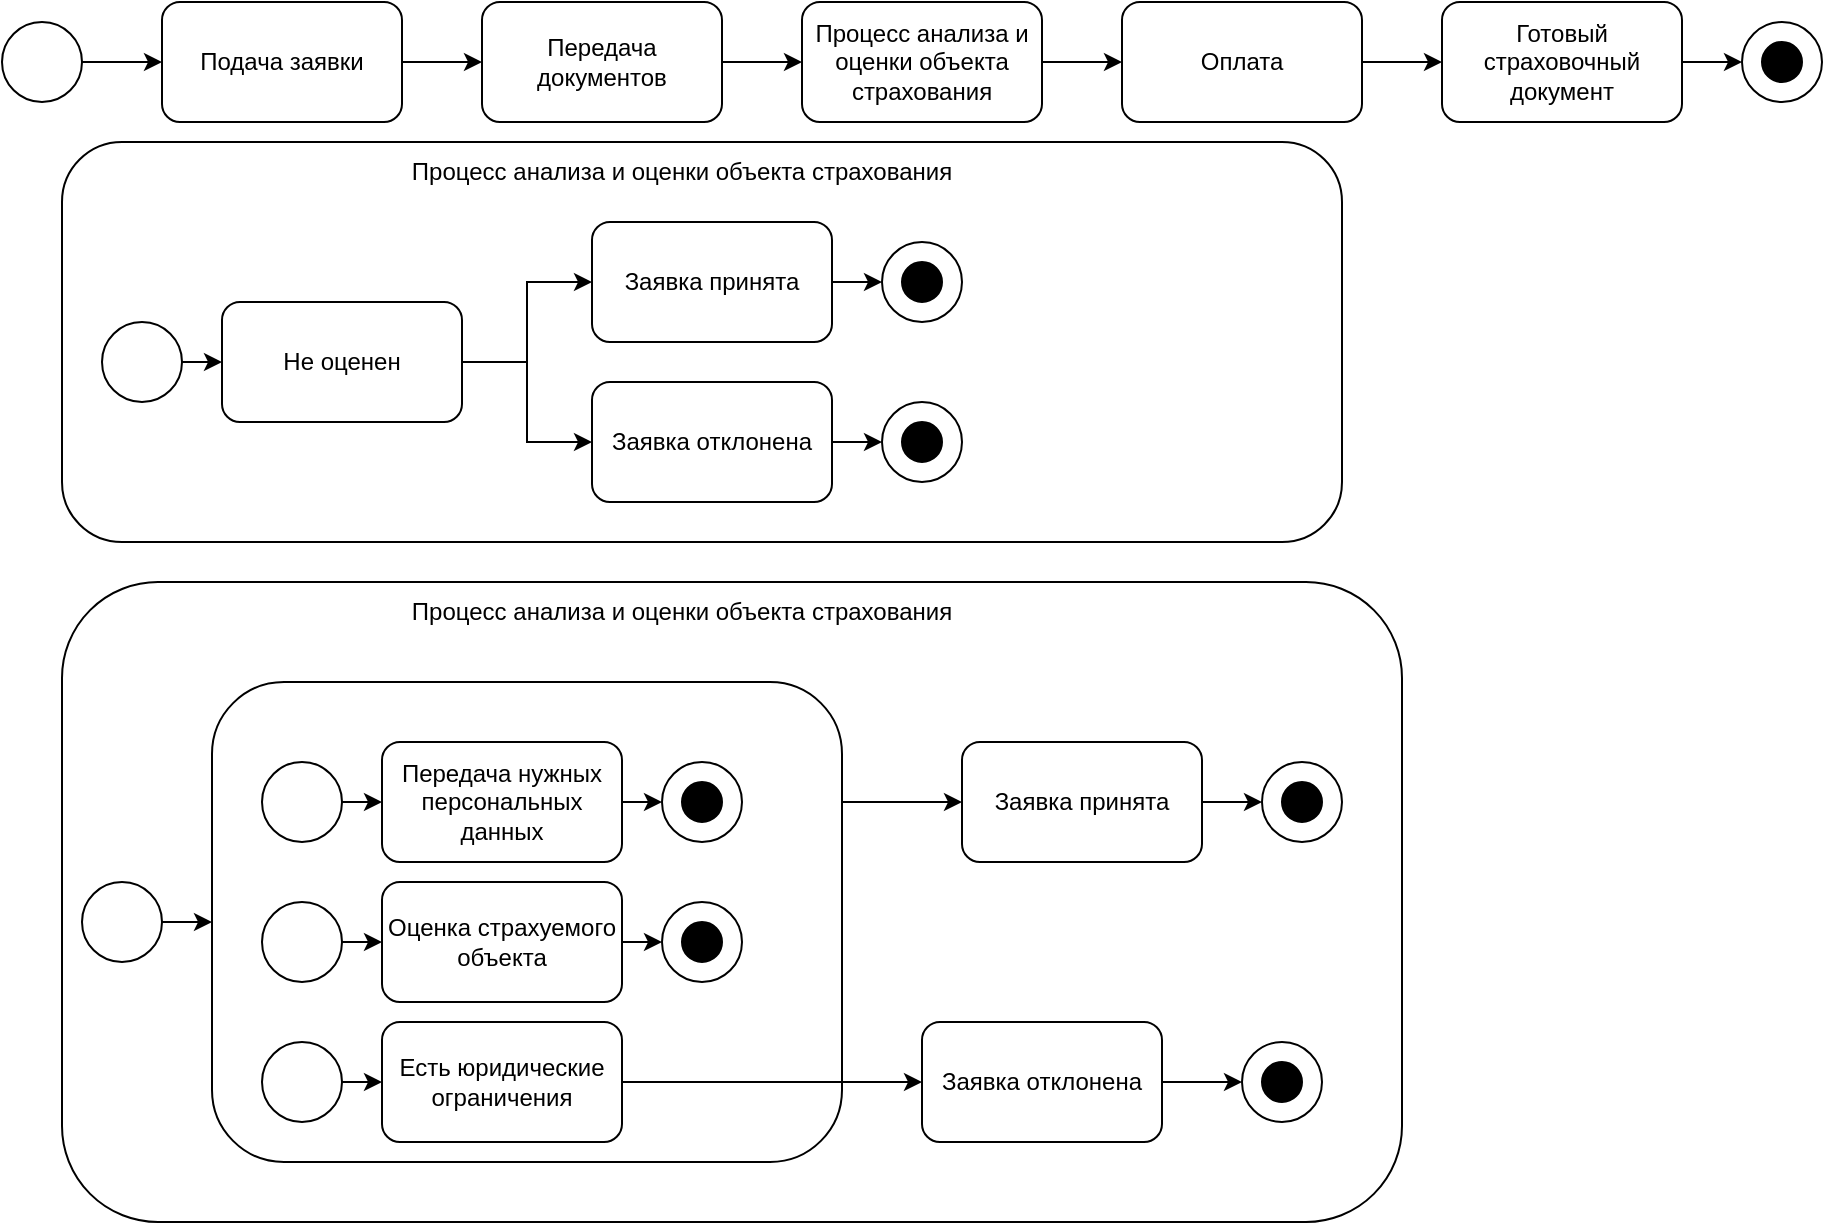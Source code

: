 <mxfile version="16.5.2" type="github">
  <diagram id="sfGlHqyln8PCD_7GB3rE" name="Page-1">
    <mxGraphModel dx="928" dy="885" grid="1" gridSize="10" guides="1" tooltips="1" connect="1" arrows="1" fold="1" page="1" pageScale="1" pageWidth="1600" pageHeight="1200" math="0" shadow="0">
      <root>
        <mxCell id="0" />
        <mxCell id="1" parent="0" />
        <mxCell id="FGJA37stXW7gpaV1ArHA-7" style="edgeStyle=orthogonalEdgeStyle;rounded=0;orthogonalLoop=1;jettySize=auto;html=1;exitX=1;exitY=0.5;exitDx=0;exitDy=0;" edge="1" parent="1" source="FGJA37stXW7gpaV1ArHA-1" target="FGJA37stXW7gpaV1ArHA-2">
          <mxGeometry relative="1" as="geometry" />
        </mxCell>
        <mxCell id="FGJA37stXW7gpaV1ArHA-1" value="" style="ellipse;whiteSpace=wrap;html=1;aspect=fixed;" vertex="1" parent="1">
          <mxGeometry x="10" y="100" width="40" height="40" as="geometry" />
        </mxCell>
        <mxCell id="FGJA37stXW7gpaV1ArHA-8" style="edgeStyle=orthogonalEdgeStyle;rounded=0;orthogonalLoop=1;jettySize=auto;html=1;exitX=1;exitY=0.5;exitDx=0;exitDy=0;entryX=0;entryY=0.5;entryDx=0;entryDy=0;" edge="1" parent="1" source="FGJA37stXW7gpaV1ArHA-2" target="FGJA37stXW7gpaV1ArHA-3">
          <mxGeometry relative="1" as="geometry" />
        </mxCell>
        <mxCell id="FGJA37stXW7gpaV1ArHA-2" value="Подача заявки" style="rounded=1;whiteSpace=wrap;html=1;" vertex="1" parent="1">
          <mxGeometry x="90" y="90" width="120" height="60" as="geometry" />
        </mxCell>
        <mxCell id="FGJA37stXW7gpaV1ArHA-9" style="edgeStyle=orthogonalEdgeStyle;rounded=0;orthogonalLoop=1;jettySize=auto;html=1;exitX=1;exitY=0.5;exitDx=0;exitDy=0;entryX=0;entryY=0.5;entryDx=0;entryDy=0;" edge="1" parent="1" source="FGJA37stXW7gpaV1ArHA-3" target="FGJA37stXW7gpaV1ArHA-4">
          <mxGeometry relative="1" as="geometry" />
        </mxCell>
        <mxCell id="FGJA37stXW7gpaV1ArHA-3" value="Передача документов" style="rounded=1;whiteSpace=wrap;html=1;" vertex="1" parent="1">
          <mxGeometry x="250" y="90" width="120" height="60" as="geometry" />
        </mxCell>
        <mxCell id="FGJA37stXW7gpaV1ArHA-10" style="edgeStyle=orthogonalEdgeStyle;rounded=0;orthogonalLoop=1;jettySize=auto;html=1;exitX=1;exitY=0.5;exitDx=0;exitDy=0;entryX=0;entryY=0.5;entryDx=0;entryDy=0;" edge="1" parent="1" source="FGJA37stXW7gpaV1ArHA-4" target="FGJA37stXW7gpaV1ArHA-5">
          <mxGeometry relative="1" as="geometry" />
        </mxCell>
        <mxCell id="FGJA37stXW7gpaV1ArHA-4" value="Процесс анализа и оценки объекта страхования" style="rounded=1;whiteSpace=wrap;html=1;" vertex="1" parent="1">
          <mxGeometry x="410" y="90" width="120" height="60" as="geometry" />
        </mxCell>
        <mxCell id="FGJA37stXW7gpaV1ArHA-11" style="edgeStyle=orthogonalEdgeStyle;rounded=0;orthogonalLoop=1;jettySize=auto;html=1;exitX=1;exitY=0.5;exitDx=0;exitDy=0;entryX=0;entryY=0.5;entryDx=0;entryDy=0;" edge="1" parent="1" source="FGJA37stXW7gpaV1ArHA-5" target="FGJA37stXW7gpaV1ArHA-6">
          <mxGeometry relative="1" as="geometry" />
        </mxCell>
        <mxCell id="FGJA37stXW7gpaV1ArHA-5" value="Оплата" style="rounded=1;whiteSpace=wrap;html=1;" vertex="1" parent="1">
          <mxGeometry x="570" y="90" width="120" height="60" as="geometry" />
        </mxCell>
        <mxCell id="FGJA37stXW7gpaV1ArHA-13" style="edgeStyle=orthogonalEdgeStyle;rounded=0;orthogonalLoop=1;jettySize=auto;html=1;exitX=1;exitY=0.5;exitDx=0;exitDy=0;" edge="1" parent="1" source="FGJA37stXW7gpaV1ArHA-6" target="FGJA37stXW7gpaV1ArHA-12">
          <mxGeometry relative="1" as="geometry" />
        </mxCell>
        <mxCell id="FGJA37stXW7gpaV1ArHA-6" value="Готовый страховочный документ" style="rounded=1;whiteSpace=wrap;html=1;" vertex="1" parent="1">
          <mxGeometry x="730" y="90" width="120" height="60" as="geometry" />
        </mxCell>
        <mxCell id="FGJA37stXW7gpaV1ArHA-12" value="" style="ellipse;whiteSpace=wrap;html=1;" vertex="1" parent="1">
          <mxGeometry x="880" y="100" width="40" height="40" as="geometry" />
        </mxCell>
        <mxCell id="FGJA37stXW7gpaV1ArHA-14" value="" style="rounded=1;whiteSpace=wrap;html=1;" vertex="1" parent="1">
          <mxGeometry x="40" y="160" width="640" height="200" as="geometry" />
        </mxCell>
        <mxCell id="FGJA37stXW7gpaV1ArHA-15" value="Процесс анализа и оценки объекта страхования" style="text;html=1;strokeColor=none;fillColor=none;align=center;verticalAlign=middle;whiteSpace=wrap;rounded=0;" vertex="1" parent="1">
          <mxGeometry x="170" y="160" width="360" height="30" as="geometry" />
        </mxCell>
        <mxCell id="FGJA37stXW7gpaV1ArHA-30" style="edgeStyle=orthogonalEdgeStyle;rounded=0;orthogonalLoop=1;jettySize=auto;html=1;exitX=1;exitY=0.5;exitDx=0;exitDy=0;entryX=0;entryY=0.5;entryDx=0;entryDy=0;" edge="1" parent="1" source="FGJA37stXW7gpaV1ArHA-17" target="FGJA37stXW7gpaV1ArHA-18">
          <mxGeometry relative="1" as="geometry" />
        </mxCell>
        <mxCell id="FGJA37stXW7gpaV1ArHA-17" value="" style="ellipse;whiteSpace=wrap;html=1;aspect=fixed;" vertex="1" parent="1">
          <mxGeometry x="60" y="250" width="40" height="40" as="geometry" />
        </mxCell>
        <mxCell id="FGJA37stXW7gpaV1ArHA-21" style="edgeStyle=orthogonalEdgeStyle;rounded=0;orthogonalLoop=1;jettySize=auto;html=1;exitX=1;exitY=0.5;exitDx=0;exitDy=0;entryX=0;entryY=0.5;entryDx=0;entryDy=0;" edge="1" parent="1" source="FGJA37stXW7gpaV1ArHA-18" target="FGJA37stXW7gpaV1ArHA-19">
          <mxGeometry relative="1" as="geometry" />
        </mxCell>
        <mxCell id="FGJA37stXW7gpaV1ArHA-22" style="edgeStyle=orthogonalEdgeStyle;rounded=0;orthogonalLoop=1;jettySize=auto;html=1;exitX=1;exitY=0.5;exitDx=0;exitDy=0;entryX=0;entryY=0.5;entryDx=0;entryDy=0;" edge="1" parent="1" source="FGJA37stXW7gpaV1ArHA-18" target="FGJA37stXW7gpaV1ArHA-20">
          <mxGeometry relative="1" as="geometry" />
        </mxCell>
        <mxCell id="FGJA37stXW7gpaV1ArHA-18" value="Не оценен" style="rounded=1;whiteSpace=wrap;html=1;" vertex="1" parent="1">
          <mxGeometry x="120" y="240" width="120" height="60" as="geometry" />
        </mxCell>
        <mxCell id="FGJA37stXW7gpaV1ArHA-24" style="edgeStyle=orthogonalEdgeStyle;rounded=0;orthogonalLoop=1;jettySize=auto;html=1;exitX=1;exitY=0.5;exitDx=0;exitDy=0;entryX=0;entryY=0.5;entryDx=0;entryDy=0;" edge="1" parent="1" source="FGJA37stXW7gpaV1ArHA-19" target="FGJA37stXW7gpaV1ArHA-23">
          <mxGeometry relative="1" as="geometry" />
        </mxCell>
        <mxCell id="FGJA37stXW7gpaV1ArHA-19" value="Заявка принята" style="rounded=1;whiteSpace=wrap;html=1;" vertex="1" parent="1">
          <mxGeometry x="305" y="200" width="120" height="60" as="geometry" />
        </mxCell>
        <mxCell id="FGJA37stXW7gpaV1ArHA-26" style="edgeStyle=orthogonalEdgeStyle;rounded=0;orthogonalLoop=1;jettySize=auto;html=1;exitX=1;exitY=0.5;exitDx=0;exitDy=0;entryX=0;entryY=0.5;entryDx=0;entryDy=0;" edge="1" parent="1" source="FGJA37stXW7gpaV1ArHA-20" target="FGJA37stXW7gpaV1ArHA-25">
          <mxGeometry relative="1" as="geometry" />
        </mxCell>
        <mxCell id="FGJA37stXW7gpaV1ArHA-20" value="Заявка отклонена" style="rounded=1;whiteSpace=wrap;html=1;" vertex="1" parent="1">
          <mxGeometry x="305" y="280" width="120" height="60" as="geometry" />
        </mxCell>
        <mxCell id="FGJA37stXW7gpaV1ArHA-23" value="" style="ellipse;whiteSpace=wrap;html=1;" vertex="1" parent="1">
          <mxGeometry x="450" y="210" width="40" height="40" as="geometry" />
        </mxCell>
        <mxCell id="FGJA37stXW7gpaV1ArHA-25" value="" style="ellipse;whiteSpace=wrap;html=1;" vertex="1" parent="1">
          <mxGeometry x="450" y="290" width="40" height="40" as="geometry" />
        </mxCell>
        <mxCell id="FGJA37stXW7gpaV1ArHA-27" value="" style="rounded=1;whiteSpace=wrap;html=1;" vertex="1" parent="1">
          <mxGeometry x="40" y="380" width="670" height="320" as="geometry" />
        </mxCell>
        <mxCell id="FGJA37stXW7gpaV1ArHA-28" value="Процесс анализа и оценки объекта страхования" style="text;html=1;strokeColor=none;fillColor=none;align=center;verticalAlign=middle;whiteSpace=wrap;rounded=0;" vertex="1" parent="1">
          <mxGeometry x="170" y="380" width="360" height="30" as="geometry" />
        </mxCell>
        <mxCell id="FGJA37stXW7gpaV1ArHA-72" style="edgeStyle=orthogonalEdgeStyle;rounded=0;orthogonalLoop=1;jettySize=auto;html=1;exitX=1;exitY=0.5;exitDx=0;exitDy=0;entryX=0;entryY=0.5;entryDx=0;entryDy=0;" edge="1" parent="1" source="FGJA37stXW7gpaV1ArHA-29" target="FGJA37stXW7gpaV1ArHA-31">
          <mxGeometry relative="1" as="geometry" />
        </mxCell>
        <mxCell id="FGJA37stXW7gpaV1ArHA-29" value="" style="ellipse;whiteSpace=wrap;html=1;aspect=fixed;" vertex="1" parent="1">
          <mxGeometry x="50" y="530" width="40" height="40" as="geometry" />
        </mxCell>
        <mxCell id="FGJA37stXW7gpaV1ArHA-69" style="edgeStyle=orthogonalEdgeStyle;rounded=0;orthogonalLoop=1;jettySize=auto;html=1;exitX=1;exitY=0.25;exitDx=0;exitDy=0;entryX=0;entryY=0.5;entryDx=0;entryDy=0;" edge="1" parent="1" source="FGJA37stXW7gpaV1ArHA-31" target="FGJA37stXW7gpaV1ArHA-65">
          <mxGeometry relative="1" as="geometry" />
        </mxCell>
        <mxCell id="FGJA37stXW7gpaV1ArHA-31" value="" style="rounded=1;whiteSpace=wrap;html=1;" vertex="1" parent="1">
          <mxGeometry x="115" y="430" width="315" height="240" as="geometry" />
        </mxCell>
        <mxCell id="FGJA37stXW7gpaV1ArHA-48" style="edgeStyle=orthogonalEdgeStyle;rounded=0;orthogonalLoop=1;jettySize=auto;html=1;exitX=1;exitY=0.5;exitDx=0;exitDy=0;entryX=0;entryY=0.5;entryDx=0;entryDy=0;" edge="1" parent="1" source="FGJA37stXW7gpaV1ArHA-32" target="FGJA37stXW7gpaV1ArHA-33">
          <mxGeometry relative="1" as="geometry" />
        </mxCell>
        <mxCell id="FGJA37stXW7gpaV1ArHA-32" value="" style="ellipse;whiteSpace=wrap;html=1;aspect=fixed;" vertex="1" parent="1">
          <mxGeometry x="140" y="470" width="40" height="40" as="geometry" />
        </mxCell>
        <mxCell id="FGJA37stXW7gpaV1ArHA-49" style="edgeStyle=orthogonalEdgeStyle;rounded=0;orthogonalLoop=1;jettySize=auto;html=1;exitX=1;exitY=0.5;exitDx=0;exitDy=0;entryX=0;entryY=0.5;entryDx=0;entryDy=0;" edge="1" parent="1" source="FGJA37stXW7gpaV1ArHA-33" target="FGJA37stXW7gpaV1ArHA-34">
          <mxGeometry relative="1" as="geometry" />
        </mxCell>
        <mxCell id="FGJA37stXW7gpaV1ArHA-33" value="Передача нужных персональных данных" style="rounded=1;whiteSpace=wrap;html=1;" vertex="1" parent="1">
          <mxGeometry x="200" y="460" width="120" height="60" as="geometry" />
        </mxCell>
        <mxCell id="FGJA37stXW7gpaV1ArHA-34" value="" style="ellipse;whiteSpace=wrap;html=1;aspect=fixed;" vertex="1" parent="1">
          <mxGeometry x="340" y="470" width="40" height="40" as="geometry" />
        </mxCell>
        <mxCell id="FGJA37stXW7gpaV1ArHA-50" style="edgeStyle=orthogonalEdgeStyle;rounded=0;orthogonalLoop=1;jettySize=auto;html=1;exitX=1;exitY=0.5;exitDx=0;exitDy=0;entryX=0;entryY=0.5;entryDx=0;entryDy=0;" edge="1" parent="1" source="FGJA37stXW7gpaV1ArHA-36" target="FGJA37stXW7gpaV1ArHA-37">
          <mxGeometry relative="1" as="geometry" />
        </mxCell>
        <mxCell id="FGJA37stXW7gpaV1ArHA-36" value="" style="ellipse;whiteSpace=wrap;html=1;aspect=fixed;" vertex="1" parent="1">
          <mxGeometry x="140" y="540" width="40" height="40" as="geometry" />
        </mxCell>
        <mxCell id="FGJA37stXW7gpaV1ArHA-51" style="edgeStyle=orthogonalEdgeStyle;rounded=0;orthogonalLoop=1;jettySize=auto;html=1;exitX=1;exitY=0.5;exitDx=0;exitDy=0;entryX=0;entryY=0.5;entryDx=0;entryDy=0;" edge="1" parent="1" source="FGJA37stXW7gpaV1ArHA-37" target="FGJA37stXW7gpaV1ArHA-38">
          <mxGeometry relative="1" as="geometry" />
        </mxCell>
        <mxCell id="FGJA37stXW7gpaV1ArHA-37" value="Оценка страхуемого объекта" style="rounded=1;whiteSpace=wrap;html=1;" vertex="1" parent="1">
          <mxGeometry x="200" y="530" width="120" height="60" as="geometry" />
        </mxCell>
        <mxCell id="FGJA37stXW7gpaV1ArHA-38" value="" style="ellipse;whiteSpace=wrap;html=1;aspect=fixed;" vertex="1" parent="1">
          <mxGeometry x="340" y="540" width="40" height="40" as="geometry" />
        </mxCell>
        <mxCell id="FGJA37stXW7gpaV1ArHA-53" style="edgeStyle=orthogonalEdgeStyle;rounded=0;orthogonalLoop=1;jettySize=auto;html=1;exitX=1;exitY=0.5;exitDx=0;exitDy=0;entryX=0;entryY=0.5;entryDx=0;entryDy=0;" edge="1" parent="1" source="FGJA37stXW7gpaV1ArHA-39" target="FGJA37stXW7gpaV1ArHA-40">
          <mxGeometry relative="1" as="geometry" />
        </mxCell>
        <mxCell id="FGJA37stXW7gpaV1ArHA-39" value="" style="ellipse;whiteSpace=wrap;html=1;aspect=fixed;" vertex="1" parent="1">
          <mxGeometry x="140" y="610" width="40" height="40" as="geometry" />
        </mxCell>
        <mxCell id="FGJA37stXW7gpaV1ArHA-63" style="edgeStyle=orthogonalEdgeStyle;rounded=0;orthogonalLoop=1;jettySize=auto;html=1;exitX=1;exitY=0.5;exitDx=0;exitDy=0;entryX=0;entryY=0.5;entryDx=0;entryDy=0;" edge="1" parent="1" source="FGJA37stXW7gpaV1ArHA-40" target="FGJA37stXW7gpaV1ArHA-56">
          <mxGeometry relative="1" as="geometry" />
        </mxCell>
        <mxCell id="FGJA37stXW7gpaV1ArHA-40" value="Есть юридические ограничения" style="rounded=1;whiteSpace=wrap;html=1;" vertex="1" parent="1">
          <mxGeometry x="200" y="600" width="120" height="60" as="geometry" />
        </mxCell>
        <mxCell id="FGJA37stXW7gpaV1ArHA-42" value="" style="ellipse;whiteSpace=wrap;html=1;aspect=fixed;fillColor=#000000;" vertex="1" parent="1">
          <mxGeometry x="460" y="220" width="20" height="20" as="geometry" />
        </mxCell>
        <mxCell id="FGJA37stXW7gpaV1ArHA-43" value="" style="ellipse;whiteSpace=wrap;html=1;aspect=fixed;fillColor=#000000;" vertex="1" parent="1">
          <mxGeometry x="460" y="300" width="20" height="20" as="geometry" />
        </mxCell>
        <mxCell id="FGJA37stXW7gpaV1ArHA-44" value="" style="ellipse;whiteSpace=wrap;html=1;aspect=fixed;fillColor=#000000;" vertex="1" parent="1">
          <mxGeometry x="890" y="110" width="20" height="20" as="geometry" />
        </mxCell>
        <mxCell id="FGJA37stXW7gpaV1ArHA-45" value="" style="ellipse;whiteSpace=wrap;html=1;aspect=fixed;fillColor=#000000;" vertex="1" parent="1">
          <mxGeometry x="350" y="480" width="20" height="20" as="geometry" />
        </mxCell>
        <mxCell id="FGJA37stXW7gpaV1ArHA-46" value="" style="ellipse;whiteSpace=wrap;html=1;aspect=fixed;fillColor=#000000;" vertex="1" parent="1">
          <mxGeometry x="350" y="550" width="20" height="20" as="geometry" />
        </mxCell>
        <mxCell id="FGJA37stXW7gpaV1ArHA-64" style="edgeStyle=orthogonalEdgeStyle;rounded=0;orthogonalLoop=1;jettySize=auto;html=1;exitX=1;exitY=0.5;exitDx=0;exitDy=0;entryX=0;entryY=0.5;entryDx=0;entryDy=0;" edge="1" parent="1" source="FGJA37stXW7gpaV1ArHA-56" target="FGJA37stXW7gpaV1ArHA-61">
          <mxGeometry relative="1" as="geometry" />
        </mxCell>
        <mxCell id="FGJA37stXW7gpaV1ArHA-56" value="Заявка отклонена" style="rounded=1;whiteSpace=wrap;html=1;" vertex="1" parent="1">
          <mxGeometry x="470" y="600" width="120" height="60" as="geometry" />
        </mxCell>
        <mxCell id="FGJA37stXW7gpaV1ArHA-61" value="" style="ellipse;whiteSpace=wrap;html=1;aspect=fixed;" vertex="1" parent="1">
          <mxGeometry x="630" y="610" width="40" height="40" as="geometry" />
        </mxCell>
        <mxCell id="FGJA37stXW7gpaV1ArHA-62" value="" style="ellipse;whiteSpace=wrap;html=1;aspect=fixed;fillColor=#000000;" vertex="1" parent="1">
          <mxGeometry x="640" y="620" width="20" height="20" as="geometry" />
        </mxCell>
        <mxCell id="FGJA37stXW7gpaV1ArHA-68" style="edgeStyle=orthogonalEdgeStyle;rounded=0;orthogonalLoop=1;jettySize=auto;html=1;exitX=1;exitY=0.5;exitDx=0;exitDy=0;entryX=0;entryY=0.5;entryDx=0;entryDy=0;" edge="1" parent="1" source="FGJA37stXW7gpaV1ArHA-65" target="FGJA37stXW7gpaV1ArHA-66">
          <mxGeometry relative="1" as="geometry" />
        </mxCell>
        <mxCell id="FGJA37stXW7gpaV1ArHA-65" value="Заявка принята" style="rounded=1;whiteSpace=wrap;html=1;" vertex="1" parent="1">
          <mxGeometry x="490" y="460" width="120" height="60" as="geometry" />
        </mxCell>
        <mxCell id="FGJA37stXW7gpaV1ArHA-66" value="" style="ellipse;whiteSpace=wrap;html=1;" vertex="1" parent="1">
          <mxGeometry x="640" y="470" width="40" height="40" as="geometry" />
        </mxCell>
        <mxCell id="FGJA37stXW7gpaV1ArHA-67" value="" style="ellipse;whiteSpace=wrap;html=1;aspect=fixed;fillColor=#000000;" vertex="1" parent="1">
          <mxGeometry x="650" y="480" width="20" height="20" as="geometry" />
        </mxCell>
      </root>
    </mxGraphModel>
  </diagram>
</mxfile>
